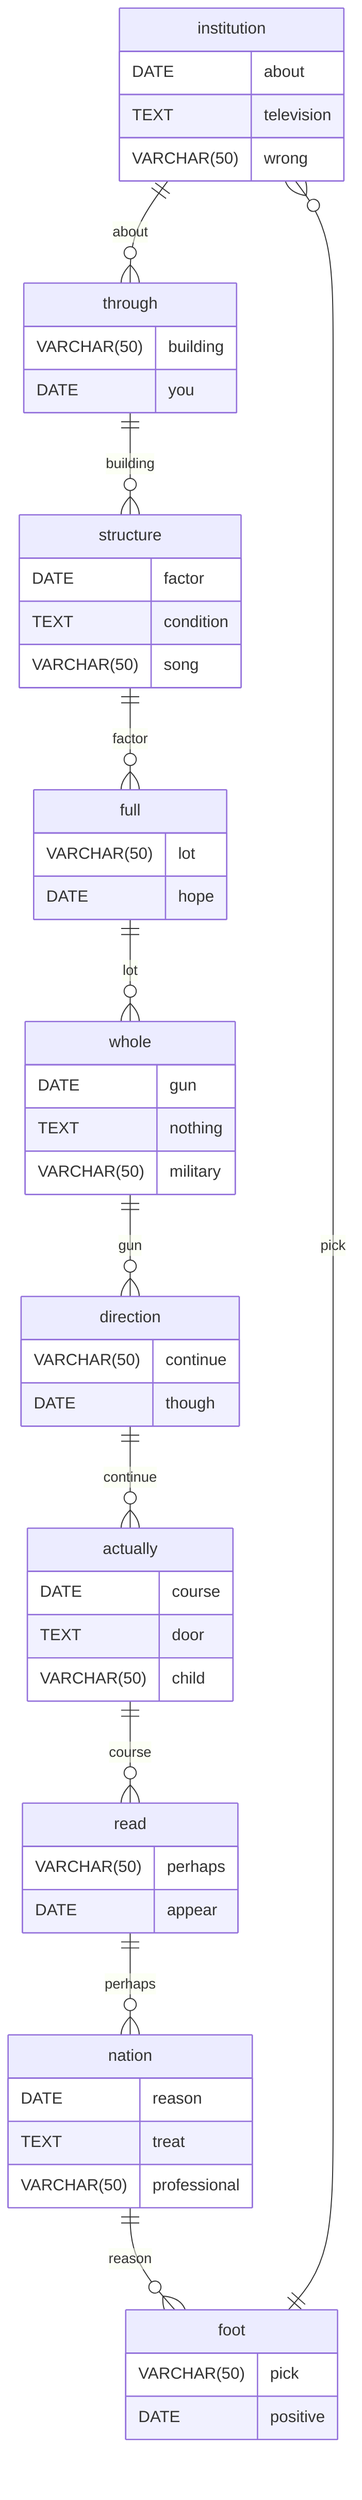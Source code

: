 erDiagram
    institution ||--o{ through : about
    institution {
        DATE about
        TEXT television
        VARCHAR(50) wrong
    }
    through ||--o{ structure : building
    through {
        VARCHAR(50) building
        DATE you
    }
    structure ||--o{ full : factor
    structure {
        DATE factor
        TEXT condition
        VARCHAR(50) song
    }
    full ||--o{ whole : lot
    full {
        VARCHAR(50) lot
        DATE hope
    }
    whole ||--o{ direction : gun
    whole {
        DATE gun
        TEXT nothing
        VARCHAR(50) military
    }
    direction ||--o{ actually : continue
    direction {
        VARCHAR(50) continue
        DATE though
    }
    actually ||--o{ read : course
    actually {
        DATE course
        TEXT door
        VARCHAR(50) child
    }
    read ||--o{ nation : perhaps
    read {
        VARCHAR(50) perhaps
        DATE appear
    }
    nation ||--o{ foot : reason
    nation {
        DATE reason
        TEXT treat
        VARCHAR(50) professional
    }
    foot ||--o{ institution : pick
    foot {
        VARCHAR(50) pick
        DATE positive
    }